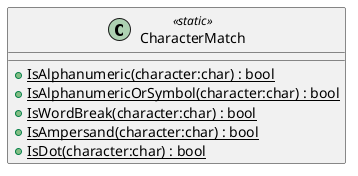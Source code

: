 @startuml
class CharacterMatch <<static>> {
    + {static} IsAlphanumeric(character:char) : bool
    + {static} IsAlphanumericOrSymbol(character:char) : bool
    + {static} IsWordBreak(character:char) : bool
    + {static} IsAmpersand(character:char) : bool
    + {static} IsDot(character:char) : bool
}
@enduml
